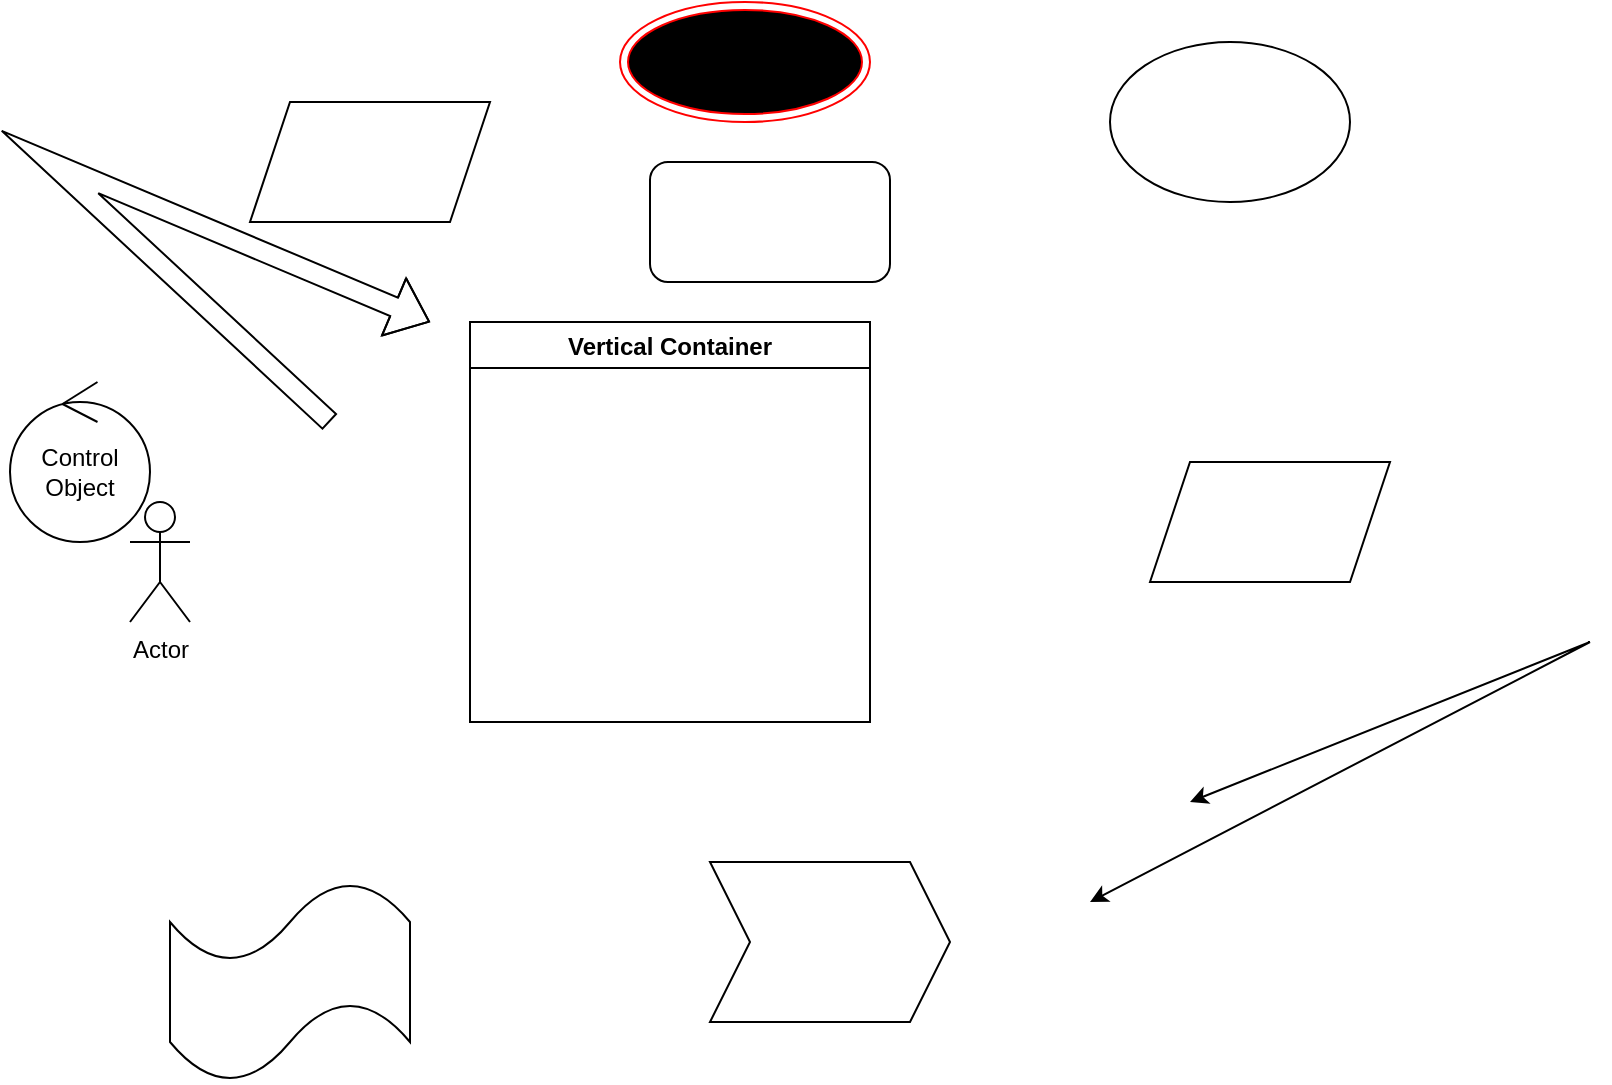 <mxfile version="18.2.0" type="github">
  <diagram id="N1enLMFXmikRCUz7IDdc" name="Page-1">
    <mxGraphModel dx="1138" dy="633" grid="1" gridSize="10" guides="1" tooltips="1" connect="1" arrows="1" fold="1" page="1" pageScale="1" pageWidth="850" pageHeight="1100" math="0" shadow="0">
      <root>
        <mxCell id="0" />
        <mxCell id="1" parent="0" />
        <mxCell id="ADLXirDZCcImwo5pvHDL-1" value="" style="rounded=1;whiteSpace=wrap;html=1;" parent="1" vertex="1">
          <mxGeometry x="410" y="150" width="120" height="60" as="geometry" />
        </mxCell>
        <mxCell id="ADLXirDZCcImwo5pvHDL-2" value="" style="shape=parallelogram;perimeter=parallelogramPerimeter;whiteSpace=wrap;html=1;fixedSize=1;" parent="1" vertex="1">
          <mxGeometry x="210" y="120" width="120" height="60" as="geometry" />
        </mxCell>
        <mxCell id="ADLXirDZCcImwo5pvHDL-3" value="Actor" style="shape=umlActor;verticalLabelPosition=bottom;verticalAlign=top;html=1;outlineConnect=0;" parent="1" vertex="1">
          <mxGeometry x="150" y="320" width="30" height="60" as="geometry" />
        </mxCell>
        <mxCell id="ADLXirDZCcImwo5pvHDL-4" value="" style="shape=flexArrow;endArrow=classic;html=1;rounded=0;" parent="1" edge="1">
          <mxGeometry width="50" height="50" relative="1" as="geometry">
            <mxPoint x="250" y="280" as="sourcePoint" />
            <mxPoint x="300" y="230" as="targetPoint" />
            <Array as="points">
              <mxPoint x="110" y="150" />
            </Array>
          </mxGeometry>
        </mxCell>
        <mxCell id="ADLXirDZCcImwo5pvHDL-5" value="Vertical Container" style="swimlane;" parent="1" vertex="1">
          <mxGeometry x="320" y="230" width="200" height="200" as="geometry" />
        </mxCell>
        <mxCell id="s45WXXW1T3DFDVomSaJ5-1" value="" style="ellipse;whiteSpace=wrap;html=1;" parent="1" vertex="1">
          <mxGeometry x="640" y="90" width="120" height="80" as="geometry" />
        </mxCell>
        <mxCell id="s45WXXW1T3DFDVomSaJ5-2" value="" style="shape=parallelogram;perimeter=parallelogramPerimeter;whiteSpace=wrap;html=1;fixedSize=1;" parent="1" vertex="1">
          <mxGeometry x="660" y="300" width="120" height="60" as="geometry" />
        </mxCell>
        <mxCell id="s45WXXW1T3DFDVomSaJ5-3" value="" style="shape=tape;whiteSpace=wrap;html=1;" parent="1" vertex="1">
          <mxGeometry x="170" y="510" width="120" height="100" as="geometry" />
        </mxCell>
        <mxCell id="aRlDV6Njx7YrTD5WM0cQ-1" value="" style="shape=step;perimeter=stepPerimeter;whiteSpace=wrap;html=1;fixedSize=1;" vertex="1" parent="1">
          <mxGeometry x="440" y="500" width="120" height="80" as="geometry" />
        </mxCell>
        <mxCell id="aRlDV6Njx7YrTD5WM0cQ-2" value="" style="endArrow=classic;startArrow=classic;html=1;rounded=0;" edge="1" parent="1">
          <mxGeometry width="50" height="50" relative="1" as="geometry">
            <mxPoint x="630" y="520" as="sourcePoint" />
            <mxPoint x="680" y="470" as="targetPoint" />
            <Array as="points">
              <mxPoint x="880" y="390" />
            </Array>
          </mxGeometry>
        </mxCell>
        <mxCell id="aRlDV6Njx7YrTD5WM0cQ-3" value="Control Object" style="ellipse;shape=umlControl;whiteSpace=wrap;html=1;" vertex="1" parent="1">
          <mxGeometry x="90" y="260" width="70" height="80" as="geometry" />
        </mxCell>
        <mxCell id="aRlDV6Njx7YrTD5WM0cQ-4" value="" style="ellipse;html=1;shape=endState;fillColor=#000000;strokeColor=#ff0000;" vertex="1" parent="1">
          <mxGeometry x="395" y="70" width="125" height="60" as="geometry" />
        </mxCell>
      </root>
    </mxGraphModel>
  </diagram>
</mxfile>
